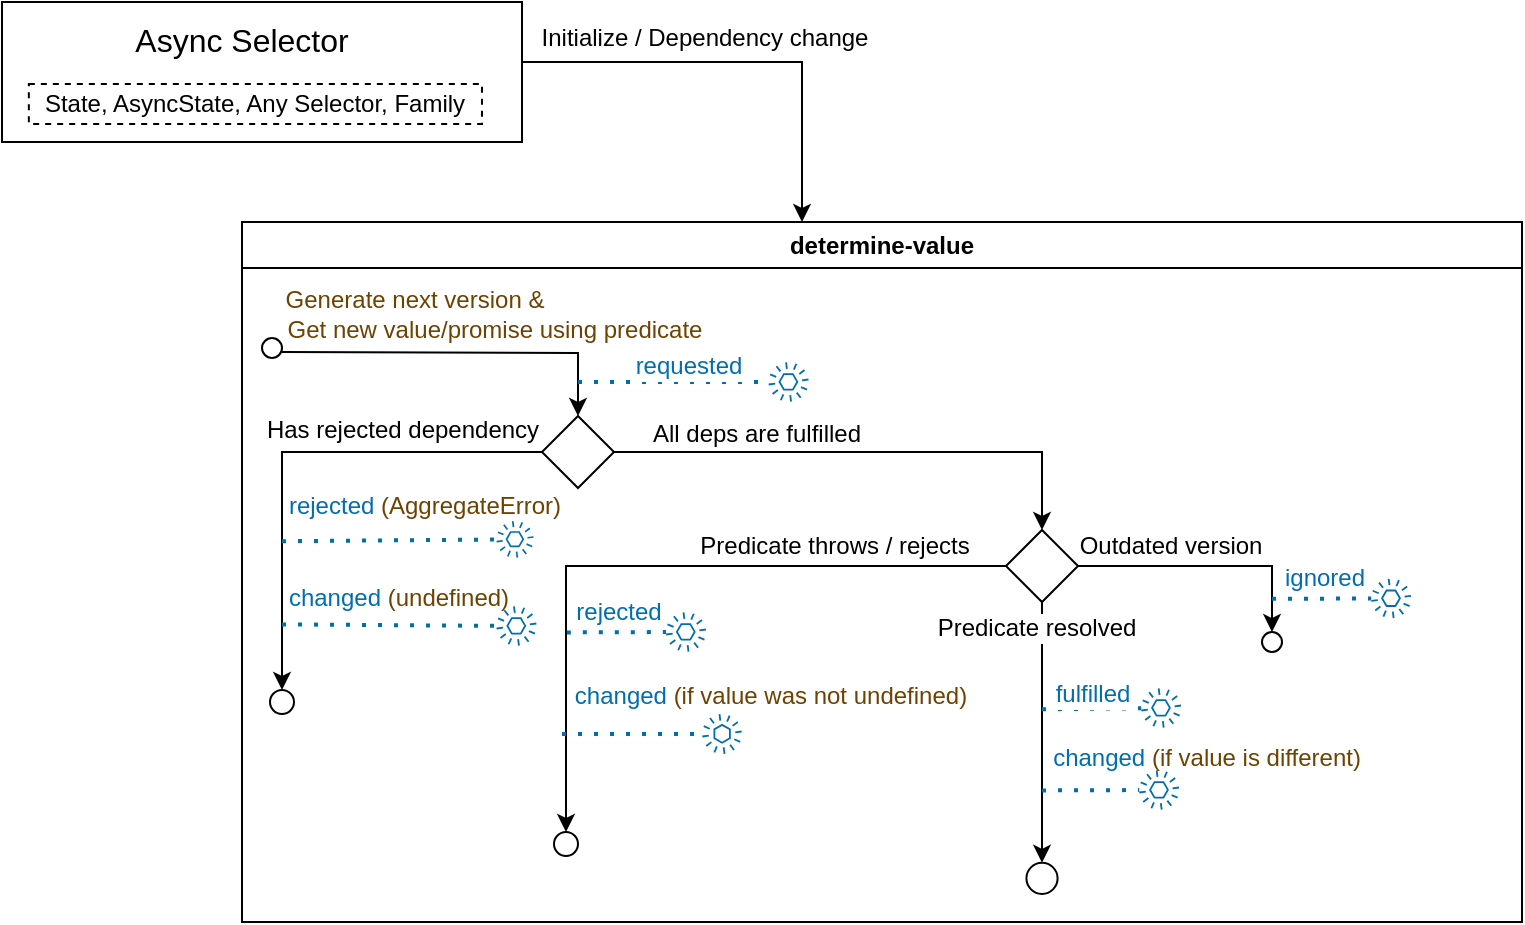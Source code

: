 <mxfile version="22.1.11" type="device">
  <diagram name="Page-1" id="QvSBZLEqIUIdHDqtxOwy">
    <mxGraphModel dx="1420" dy="875" grid="1" gridSize="10" guides="1" tooltips="1" connect="1" arrows="1" fold="1" page="1" pageScale="1" pageWidth="827" pageHeight="1169" math="0" shadow="0">
      <root>
        <mxCell id="0" />
        <mxCell id="1" parent="0" />
        <mxCell id="o502WZjlLaNd6FzAddv2-1" value="" style="rounded=0;whiteSpace=wrap;html=1;" vertex="1" parent="1">
          <mxGeometry x="40" y="50" width="260" height="70" as="geometry" />
        </mxCell>
        <mxCell id="o502WZjlLaNd6FzAddv2-2" value="Async Selector" style="text;html=1;strokeColor=none;fillColor=none;align=center;verticalAlign=middle;whiteSpace=wrap;rounded=0;fontSize=16;" vertex="1" parent="1">
          <mxGeometry x="105" y="54" width="110" height="30" as="geometry" />
        </mxCell>
        <mxCell id="o502WZjlLaNd6FzAddv2-3" value="" style="group" vertex="1" connectable="0" parent="1">
          <mxGeometry x="75" y="67" width="205" height="44" as="geometry" />
        </mxCell>
        <mxCell id="o502WZjlLaNd6FzAddv2-4" value="&lt;font style=&quot;font-size: 12px;&quot;&gt;State, AsyncState, Any Selector, Family&lt;/font&gt;" style="rounded=0;whiteSpace=wrap;html=1;dashed=1;" vertex="1" parent="o502WZjlLaNd6FzAddv2-3">
          <mxGeometry x="-21.579" y="24" width="226.579" height="20" as="geometry" />
        </mxCell>
        <mxCell id="o502WZjlLaNd6FzAddv2-5" value="determine-value" style="swimlane;whiteSpace=wrap;html=1;" vertex="1" parent="1">
          <mxGeometry x="160" y="160" width="640" height="350" as="geometry" />
        </mxCell>
        <mxCell id="o502WZjlLaNd6FzAddv2-6" style="edgeStyle=orthogonalEdgeStyle;rounded=0;orthogonalLoop=1;jettySize=auto;html=1;" edge="1" parent="o502WZjlLaNd6FzAddv2-5" target="o502WZjlLaNd6FzAddv2-13">
          <mxGeometry relative="1" as="geometry">
            <mxPoint x="20" y="65" as="sourcePoint" />
          </mxGeometry>
        </mxCell>
        <mxCell id="o502WZjlLaNd6FzAddv2-7" value="&lt;font color=&quot;#6e4201&quot; style=&quot;font-size: 12px;&quot;&gt;Get new value/promise using predicate&lt;/font&gt;" style="edgeLabel;html=1;align=center;verticalAlign=middle;resizable=0;points=[];fontSize=12;" vertex="1" connectable="0" parent="o502WZjlLaNd6FzAddv2-6">
          <mxGeometry x="0.006" y="1" relative="1" as="geometry">
            <mxPoint x="15" y="-11" as="offset" />
          </mxGeometry>
        </mxCell>
        <mxCell id="o502WZjlLaNd6FzAddv2-8" value="" style="ellipse;whiteSpace=wrap;html=1;aspect=fixed;" vertex="1" parent="o502WZjlLaNd6FzAddv2-5">
          <mxGeometry x="10" y="58" width="10" height="10" as="geometry" />
        </mxCell>
        <mxCell id="o502WZjlLaNd6FzAddv2-50" value="" style="edgeStyle=orthogonalEdgeStyle;rounded=0;orthogonalLoop=1;jettySize=auto;html=1;" edge="1" parent="o502WZjlLaNd6FzAddv2-5" source="o502WZjlLaNd6FzAddv2-13" target="o502WZjlLaNd6FzAddv2-49">
          <mxGeometry relative="1" as="geometry">
            <mxPoint x="20" y="198" as="targetPoint" />
            <Array as="points">
              <mxPoint x="20" y="115" />
            </Array>
          </mxGeometry>
        </mxCell>
        <mxCell id="o502WZjlLaNd6FzAddv2-51" value="Has rejected dependency" style="edgeLabel;html=1;align=center;verticalAlign=middle;resizable=0;points=[];fontSize=12;" vertex="1" connectable="0" parent="o502WZjlLaNd6FzAddv2-50">
          <mxGeometry x="-0.354" relative="1" as="geometry">
            <mxPoint x="10" y="-11" as="offset" />
          </mxGeometry>
        </mxCell>
        <mxCell id="o502WZjlLaNd6FzAddv2-81" style="edgeStyle=orthogonalEdgeStyle;rounded=0;orthogonalLoop=1;jettySize=auto;html=1;" edge="1" parent="o502WZjlLaNd6FzAddv2-5" source="o502WZjlLaNd6FzAddv2-13" target="o502WZjlLaNd6FzAddv2-83">
          <mxGeometry relative="1" as="geometry">
            <mxPoint x="290" y="148" as="targetPoint" />
          </mxGeometry>
        </mxCell>
        <mxCell id="o502WZjlLaNd6FzAddv2-82" value="All deps are fulfilled" style="edgeLabel;html=1;align=center;verticalAlign=middle;resizable=0;points=[];fontSize=12;" vertex="1" connectable="0" parent="o502WZjlLaNd6FzAddv2-81">
          <mxGeometry x="-0.62" y="2" relative="1" as="geometry">
            <mxPoint x="23" y="-7" as="offset" />
          </mxGeometry>
        </mxCell>
        <mxCell id="o502WZjlLaNd6FzAddv2-13" value="" style="rhombus;whiteSpace=wrap;html=1;" vertex="1" parent="o502WZjlLaNd6FzAddv2-5">
          <mxGeometry x="150" y="97" width="36" height="36" as="geometry" />
        </mxCell>
        <mxCell id="o502WZjlLaNd6FzAddv2-23" value="" style="group" vertex="1" connectable="0" parent="o502WZjlLaNd6FzAddv2-5">
          <mxGeometry x="168" y="70" width="115.29" height="20" as="geometry" />
        </mxCell>
        <mxCell id="o502WZjlLaNd6FzAddv2-24" value="" style="endArrow=none;dashed=1;html=1;dashPattern=1 3;strokeWidth=2;rounded=0;fillColor=#1ba1e2;strokeColor=#006EAF;" edge="1" parent="o502WZjlLaNd6FzAddv2-23" target="o502WZjlLaNd6FzAddv2-26">
          <mxGeometry width="50" height="50" relative="1" as="geometry">
            <mxPoint y="10" as="sourcePoint" />
            <mxPoint x="20" y="30" as="targetPoint" />
          </mxGeometry>
        </mxCell>
        <mxCell id="o502WZjlLaNd6FzAddv2-25" value="&lt;font style=&quot;font-size: 12px;&quot;&gt;requested&lt;/font&gt;" style="edgeLabel;html=1;align=center;verticalAlign=middle;resizable=0;points=[];fontSize=12;fontColor=#006EAF;" vertex="1" connectable="0" parent="o502WZjlLaNd6FzAddv2-24">
          <mxGeometry x="0.211" relative="1" as="geometry">
            <mxPoint x="-3" y="-8" as="offset" />
          </mxGeometry>
        </mxCell>
        <mxCell id="o502WZjlLaNd6FzAddv2-26" value="" style="sketch=0;outlineConnect=0;fontColor=#ffffff;fillColor=#006EAF;strokeColor=#006EAF;dashed=0;verticalLabelPosition=bottom;verticalAlign=top;align=center;html=1;fontSize=12;fontStyle=0;aspect=fixed;pointerEvents=1;shape=mxgraph.aws4.event;" vertex="1" parent="o502WZjlLaNd6FzAddv2-23">
          <mxGeometry x="95.29" width="20" height="20" as="geometry" />
        </mxCell>
        <mxCell id="o502WZjlLaNd6FzAddv2-47" value="" style="group" vertex="1" connectable="0" parent="o502WZjlLaNd6FzAddv2-5">
          <mxGeometry x="288.29" y="127.0" width="60.0" height="10.409" as="geometry" />
        </mxCell>
        <mxCell id="o502WZjlLaNd6FzAddv2-49" value="" style="ellipse;whiteSpace=wrap;html=1;" vertex="1" parent="o502WZjlLaNd6FzAddv2-5">
          <mxGeometry x="14" y="234" width="12" height="12" as="geometry" />
        </mxCell>
        <mxCell id="o502WZjlLaNd6FzAddv2-87" value="" style="edgeStyle=orthogonalEdgeStyle;rounded=0;orthogonalLoop=1;jettySize=auto;html=1;" edge="1" parent="o502WZjlLaNd6FzAddv2-5" source="o502WZjlLaNd6FzAddv2-83" target="o502WZjlLaNd6FzAddv2-86">
          <mxGeometry relative="1" as="geometry" />
        </mxCell>
        <mxCell id="o502WZjlLaNd6FzAddv2-88" value="Predicate throws / rejects" style="edgeLabel;html=1;align=center;verticalAlign=middle;resizable=0;points=[];fontSize=12;" vertex="1" connectable="0" parent="o502WZjlLaNd6FzAddv2-87">
          <mxGeometry x="-0.005" y="1" relative="1" as="geometry">
            <mxPoint x="89" y="-11" as="offset" />
          </mxGeometry>
        </mxCell>
        <mxCell id="o502WZjlLaNd6FzAddv2-99" value="" style="edgeStyle=orthogonalEdgeStyle;rounded=0;orthogonalLoop=1;jettySize=auto;html=1;" edge="1" parent="o502WZjlLaNd6FzAddv2-5" source="o502WZjlLaNd6FzAddv2-83" target="o502WZjlLaNd6FzAddv2-98">
          <mxGeometry relative="1" as="geometry" />
        </mxCell>
        <mxCell id="o502WZjlLaNd6FzAddv2-100" value="Predicate resolved" style="edgeLabel;html=1;align=center;verticalAlign=middle;resizable=0;points=[];fontSize=12;" vertex="1" connectable="0" parent="o502WZjlLaNd6FzAddv2-99">
          <mxGeometry x="-0.741" y="2" relative="1" as="geometry">
            <mxPoint x="-5" y="-4" as="offset" />
          </mxGeometry>
        </mxCell>
        <mxCell id="o502WZjlLaNd6FzAddv2-83" value="" style="rhombus;whiteSpace=wrap;html=1;" vertex="1" parent="o502WZjlLaNd6FzAddv2-5">
          <mxGeometry x="382" y="154.0" width="36" height="36" as="geometry" />
        </mxCell>
        <mxCell id="o502WZjlLaNd6FzAddv2-73" style="edgeStyle=orthogonalEdgeStyle;rounded=0;orthogonalLoop=1;jettySize=auto;html=1;entryX=0.5;entryY=0;entryDx=0;entryDy=0;" edge="1" parent="o502WZjlLaNd6FzAddv2-5" target="o502WZjlLaNd6FzAddv2-75" source="o502WZjlLaNd6FzAddv2-83">
          <mxGeometry relative="1" as="geometry">
            <mxPoint x="387.71" y="155.2" as="sourcePoint" />
          </mxGeometry>
        </mxCell>
        <mxCell id="o502WZjlLaNd6FzAddv2-74" value="Outdated version" style="edgeLabel;html=1;align=center;verticalAlign=middle;resizable=0;points=[];rotation=0;fontSize=12;" vertex="1" connectable="0" parent="o502WZjlLaNd6FzAddv2-73">
          <mxGeometry x="-0.602" y="-1" relative="1" as="geometry">
            <mxPoint x="20" y="-11" as="offset" />
          </mxGeometry>
        </mxCell>
        <mxCell id="o502WZjlLaNd6FzAddv2-75" value="" style="ellipse;whiteSpace=wrap;html=1;aspect=fixed;" vertex="1" parent="o502WZjlLaNd6FzAddv2-5">
          <mxGeometry x="510" y="205.0" width="10" height="10" as="geometry" />
        </mxCell>
        <mxCell id="o502WZjlLaNd6FzAddv2-85" value="" style="group" vertex="1" connectable="0" parent="o502WZjlLaNd6FzAddv2-5">
          <mxGeometry x="515" y="183.2" width="69.59" height="20" as="geometry" />
        </mxCell>
        <mxCell id="o502WZjlLaNd6FzAddv2-76" value="" style="endArrow=none;dashed=1;html=1;dashPattern=1 3;strokeWidth=2;rounded=0;fillColor=#1ba1e2;strokeColor=#006EAF;" edge="1" parent="o502WZjlLaNd6FzAddv2-85" target="o502WZjlLaNd6FzAddv2-78">
          <mxGeometry width="50" height="50" relative="1" as="geometry">
            <mxPoint y="5.2" as="sourcePoint" />
            <mxPoint x="10.409" y="25.2" as="targetPoint" />
          </mxGeometry>
        </mxCell>
        <mxCell id="o502WZjlLaNd6FzAddv2-77" value="ignored" style="edgeLabel;html=1;align=center;verticalAlign=middle;resizable=0;points=[];fontSize=12;fontColor=#006EAF;" vertex="1" connectable="0" parent="o502WZjlLaNd6FzAddv2-76">
          <mxGeometry x="0.211" relative="1" as="geometry">
            <mxPoint x="-4" y="-11" as="offset" />
          </mxGeometry>
        </mxCell>
        <mxCell id="o502WZjlLaNd6FzAddv2-78" value="" style="sketch=0;outlineConnect=0;fontColor=#ffffff;fillColor=#006EAF;strokeColor=#006EAF;dashed=0;verticalLabelPosition=bottom;verticalAlign=top;align=center;html=1;fontSize=12;fontStyle=0;aspect=fixed;pointerEvents=1;shape=mxgraph.aws4.event;" vertex="1" parent="o502WZjlLaNd6FzAddv2-85">
          <mxGeometry x="49.59" y="-5" width="20" height="20" as="geometry" />
        </mxCell>
        <mxCell id="o502WZjlLaNd6FzAddv2-86" value="" style="ellipse;whiteSpace=wrap;html=1;" vertex="1" parent="o502WZjlLaNd6FzAddv2-5">
          <mxGeometry x="156" y="305.0" width="12" height="12" as="geometry" />
        </mxCell>
        <mxCell id="o502WZjlLaNd6FzAddv2-98" value="" style="ellipse;whiteSpace=wrap;html=1;" vertex="1" parent="o502WZjlLaNd6FzAddv2-5">
          <mxGeometry x="392.21" y="320.39" width="15.59" height="15.59" as="geometry" />
        </mxCell>
        <mxCell id="o502WZjlLaNd6FzAddv2-97" value="" style="sketch=0;outlineConnect=0;fontColor=#ffffff;fillColor=#006EAF;strokeColor=#006EAF;dashed=0;verticalLabelPosition=bottom;verticalAlign=top;align=center;html=1;fontSize=12;fontStyle=0;aspect=fixed;pointerEvents=1;shape=mxgraph.aws4.event;direction=south;" vertex="1" parent="o502WZjlLaNd6FzAddv2-5">
          <mxGeometry x="230.0" y="246" width="20" height="20" as="geometry" />
        </mxCell>
        <mxCell id="o502WZjlLaNd6FzAddv2-111" value="" style="group" vertex="1" connectable="0" parent="o502WZjlLaNd6FzAddv2-5">
          <mxGeometry x="162.41" y="195" width="69.59" height="20" as="geometry" />
        </mxCell>
        <mxCell id="o502WZjlLaNd6FzAddv2-90" value="" style="endArrow=none;dashed=1;html=1;dashPattern=1 3;strokeWidth=2;rounded=0;fillColor=#1ba1e2;strokeColor=#006EAF;" edge="1" parent="o502WZjlLaNd6FzAddv2-111" target="o502WZjlLaNd6FzAddv2-92">
          <mxGeometry width="50" height="50" relative="1" as="geometry">
            <mxPoint y="10.2" as="sourcePoint" />
            <mxPoint x="10.409" y="30.2" as="targetPoint" />
          </mxGeometry>
        </mxCell>
        <mxCell id="o502WZjlLaNd6FzAddv2-91" value="rejected" style="edgeLabel;html=1;align=center;verticalAlign=middle;resizable=0;points=[];fontSize=12;fontColor=#006EAF;" vertex="1" connectable="0" parent="o502WZjlLaNd6FzAddv2-90">
          <mxGeometry x="0.211" relative="1" as="geometry">
            <mxPoint x="-5" y="-10" as="offset" />
          </mxGeometry>
        </mxCell>
        <mxCell id="o502WZjlLaNd6FzAddv2-92" value="" style="sketch=0;outlineConnect=0;fontColor=#ffffff;fillColor=#006EAF;strokeColor=#006EAF;dashed=0;verticalLabelPosition=bottom;verticalAlign=top;align=center;html=1;fontSize=12;fontStyle=0;aspect=fixed;pointerEvents=1;shape=mxgraph.aws4.event;" vertex="1" parent="o502WZjlLaNd6FzAddv2-111">
          <mxGeometry x="49.59" width="20" height="20" as="geometry" />
        </mxCell>
        <mxCell id="o502WZjlLaNd6FzAddv2-113" value="" style="group" vertex="1" connectable="0" parent="o502WZjlLaNd6FzAddv2-5">
          <mxGeometry x="400" y="274" width="68.59" height="20" as="geometry" />
        </mxCell>
        <mxCell id="o502WZjlLaNd6FzAddv2-108" value="" style="endArrow=none;dashed=1;html=1;dashPattern=1 3;strokeWidth=2;rounded=0;fillColor=#1ba1e2;strokeColor=#006EAF;" edge="1" parent="o502WZjlLaNd6FzAddv2-113" target="o502WZjlLaNd6FzAddv2-110">
          <mxGeometry width="50" height="50" relative="1" as="geometry">
            <mxPoint y="10.2" as="sourcePoint" />
            <mxPoint x="49.591" y="10.204" as="targetPoint" />
          </mxGeometry>
        </mxCell>
        <mxCell id="o502WZjlLaNd6FzAddv2-109" value="changed &lt;font color=&quot;#6e4201&quot; style=&quot;font-size: 12px;&quot;&gt;(if value is different)&lt;/font&gt;" style="edgeLabel;html=1;align=center;verticalAlign=middle;resizable=0;points=[];fontSize=12;fontColor=#006EAF;" vertex="1" connectable="0" parent="o502WZjlLaNd6FzAddv2-108">
          <mxGeometry x="0.211" relative="1" as="geometry">
            <mxPoint x="52" y="-16" as="offset" />
          </mxGeometry>
        </mxCell>
        <mxCell id="o502WZjlLaNd6FzAddv2-110" value="" style="sketch=0;outlineConnect=0;fontColor=#ffffff;fillColor=#006EAF;strokeColor=#006EAF;dashed=0;verticalLabelPosition=bottom;verticalAlign=top;align=center;html=1;fontSize=12;fontStyle=0;aspect=fixed;pointerEvents=1;shape=mxgraph.aws4.event;" vertex="1" parent="o502WZjlLaNd6FzAddv2-113">
          <mxGeometry x="48.59" width="20" height="20" as="geometry" />
        </mxCell>
        <mxCell id="o502WZjlLaNd6FzAddv2-20" style="edgeStyle=orthogonalEdgeStyle;rounded=0;orthogonalLoop=1;jettySize=auto;html=1;" edge="1" parent="1" source="o502WZjlLaNd6FzAddv2-1" target="o502WZjlLaNd6FzAddv2-5">
          <mxGeometry relative="1" as="geometry">
            <Array as="points">
              <mxPoint x="440" y="80" />
            </Array>
          </mxGeometry>
        </mxCell>
        <mxCell id="o502WZjlLaNd6FzAddv2-21" value="Initialize / Dependency change" style="edgeLabel;html=1;align=center;verticalAlign=middle;resizable=0;points=[];fontSize=12;" vertex="1" connectable="0" parent="o502WZjlLaNd6FzAddv2-20">
          <mxGeometry x="-0.627" y="1" relative="1" as="geometry">
            <mxPoint x="50" y="-11" as="offset" />
          </mxGeometry>
        </mxCell>
        <mxCell id="o502WZjlLaNd6FzAddv2-27" value="&lt;font color=&quot;#6e4201&quot; style=&quot;font-size: 12px;&quot;&gt;Generate next version &amp;amp;&lt;/font&gt;" style="edgeLabel;html=1;align=center;verticalAlign=middle;resizable=0;points=[];fontSize=12;" vertex="1" connectable="0" parent="1">
          <mxGeometry x="245.588" y="198.98" as="geometry" />
        </mxCell>
        <mxCell id="o502WZjlLaNd6FzAddv2-56" value="" style="group" vertex="1" connectable="0" parent="1">
          <mxGeometry x="180" y="314.39" width="130" height="20" as="geometry" />
        </mxCell>
        <mxCell id="o502WZjlLaNd6FzAddv2-57" value="" style="group" vertex="1" connectable="0" parent="o502WZjlLaNd6FzAddv2-56">
          <mxGeometry width="130" height="20" as="geometry" />
        </mxCell>
        <mxCell id="o502WZjlLaNd6FzAddv2-58" value="" style="endArrow=none;dashed=1;html=1;dashPattern=1 3;strokeWidth=2;rounded=0;fillColor=#1ba1e2;strokeColor=#006EAF;" edge="1" parent="o502WZjlLaNd6FzAddv2-57" target="o502WZjlLaNd6FzAddv2-60">
          <mxGeometry width="50" height="50" relative="1" as="geometry">
            <mxPoint y="5.201" as="sourcePoint" />
            <mxPoint x="22.508" y="25.204" as="targetPoint" />
          </mxGeometry>
        </mxCell>
        <mxCell id="o502WZjlLaNd6FzAddv2-59" value="rejected &lt;font color=&quot;#6e4201&quot; style=&quot;font-size: 12px;&quot;&gt;(AggregateError)&lt;/font&gt;" style="edgeLabel;html=1;align=center;verticalAlign=middle;resizable=0;points=[];fontSize=12;fontColor=#006EAF;" vertex="1" connectable="0" parent="o502WZjlLaNd6FzAddv2-58">
          <mxGeometry x="0.211" relative="1" as="geometry">
            <mxPoint x="6" y="-17" as="offset" />
          </mxGeometry>
        </mxCell>
        <mxCell id="o502WZjlLaNd6FzAddv2-60" value="" style="sketch=0;outlineConnect=0;fontColor=#ffffff;fillColor=#006EAF;strokeColor=#006EAF;dashed=0;verticalLabelPosition=bottom;verticalAlign=top;align=center;html=1;fontSize=12;fontStyle=0;aspect=fixed;pointerEvents=1;shape=mxgraph.aws4.event;" vertex="1" parent="o502WZjlLaNd6FzAddv2-57">
          <mxGeometry x="107.237" y="-5" width="18.571" height="18.571" as="geometry" />
        </mxCell>
        <mxCell id="o502WZjlLaNd6FzAddv2-62" value="" style="group" vertex="1" connectable="0" parent="1">
          <mxGeometry x="180" y="356" width="130" height="20" as="geometry" />
        </mxCell>
        <mxCell id="o502WZjlLaNd6FzAddv2-63" value="" style="group" vertex="1" connectable="0" parent="o502WZjlLaNd6FzAddv2-62">
          <mxGeometry width="130" height="20" as="geometry" />
        </mxCell>
        <mxCell id="o502WZjlLaNd6FzAddv2-64" value="" style="endArrow=none;dashed=1;html=1;dashPattern=1 3;strokeWidth=2;rounded=0;fillColor=#1ba1e2;strokeColor=#006EAF;" edge="1" parent="o502WZjlLaNd6FzAddv2-63" target="o502WZjlLaNd6FzAddv2-66">
          <mxGeometry width="50" height="50" relative="1" as="geometry">
            <mxPoint y="5.201" as="sourcePoint" />
            <mxPoint x="22.508" y="25.204" as="targetPoint" />
          </mxGeometry>
        </mxCell>
        <mxCell id="o502WZjlLaNd6FzAddv2-65" value="changed&amp;nbsp;&lt;font color=&quot;#6e4201&quot; style=&quot;font-size: 12px;&quot;&gt;(undefined)&lt;/font&gt;" style="edgeLabel;html=1;align=center;verticalAlign=middle;resizable=0;points=[];fontSize=12;fontColor=#006EAF;" vertex="1" connectable="0" parent="o502WZjlLaNd6FzAddv2-64">
          <mxGeometry x="0.211" relative="1" as="geometry">
            <mxPoint x="-7" y="-14" as="offset" />
          </mxGeometry>
        </mxCell>
        <mxCell id="o502WZjlLaNd6FzAddv2-66" value="" style="sketch=0;outlineConnect=0;fontColor=#ffffff;fillColor=#006EAF;strokeColor=#006EAF;dashed=0;verticalLabelPosition=bottom;verticalAlign=top;align=center;html=1;fontSize=12;fontStyle=0;aspect=fixed;pointerEvents=1;shape=mxgraph.aws4.event;" vertex="1" parent="o502WZjlLaNd6FzAddv2-63">
          <mxGeometry x="107.237" y="-4" width="20" height="20" as="geometry" />
        </mxCell>
        <mxCell id="o502WZjlLaNd6FzAddv2-101" value="" style="group" vertex="1" connectable="0" parent="1">
          <mxGeometry x="560" y="391" width="74.79" height="30" as="geometry" />
        </mxCell>
        <mxCell id="o502WZjlLaNd6FzAddv2-102" value="" style="endArrow=none;dashed=1;html=1;dashPattern=1 3;strokeWidth=2;rounded=0;fillColor=#1ba1e2;strokeColor=#006EAF;" edge="1" parent="o502WZjlLaNd6FzAddv2-101" target="o502WZjlLaNd6FzAddv2-104">
          <mxGeometry width="50" height="50" relative="1" as="geometry">
            <mxPoint y="12.66" as="sourcePoint" />
            <mxPoint x="49.59" y="12.14" as="targetPoint" />
          </mxGeometry>
        </mxCell>
        <mxCell id="o502WZjlLaNd6FzAddv2-103" value="fulfilled" style="edgeLabel;html=1;align=center;verticalAlign=middle;resizable=0;points=[];fontSize=12;fontColor=#006EAF;" vertex="1" connectable="0" parent="o502WZjlLaNd6FzAddv2-102">
          <mxGeometry x="0.211" relative="1" as="geometry">
            <mxPoint x="-5" y="-8" as="offset" />
          </mxGeometry>
        </mxCell>
        <mxCell id="o502WZjlLaNd6FzAddv2-104" value="" style="sketch=0;outlineConnect=0;fontColor=#ffffff;fillColor=#006EAF;strokeColor=#006EAF;dashed=0;verticalLabelPosition=bottom;verticalAlign=top;align=center;html=1;fontSize=12;fontStyle=0;aspect=fixed;pointerEvents=1;shape=mxgraph.aws4.event;" vertex="1" parent="o502WZjlLaNd6FzAddv2-101">
          <mxGeometry x="49.59" y="2" width="20" height="20" as="geometry" />
        </mxCell>
        <mxCell id="o502WZjlLaNd6FzAddv2-95" value="" style="endArrow=none;dashed=1;html=1;dashPattern=1 3;strokeWidth=2;rounded=0;fillColor=#1ba1e2;strokeColor=#006EAF;" edge="1" parent="1" target="o502WZjlLaNd6FzAddv2-97">
          <mxGeometry width="50" height="50" relative="1" as="geometry">
            <mxPoint x="320" y="416" as="sourcePoint" />
            <mxPoint x="457.591" y="409.404" as="targetPoint" />
          </mxGeometry>
        </mxCell>
        <mxCell id="o502WZjlLaNd6FzAddv2-96" value="changed &lt;font color=&quot;#6e4201&quot; style=&quot;font-size: 12px;&quot;&gt;(if value was not undefined)&lt;/font&gt;" style="edgeLabel;html=1;align=center;verticalAlign=middle;resizable=0;points=[];fontSize=12;fontColor=#006EAF;" vertex="1" connectable="0" parent="o502WZjlLaNd6FzAddv2-95">
          <mxGeometry x="0.211" relative="1" as="geometry">
            <mxPoint x="61" y="-19" as="offset" />
          </mxGeometry>
        </mxCell>
      </root>
    </mxGraphModel>
  </diagram>
</mxfile>
